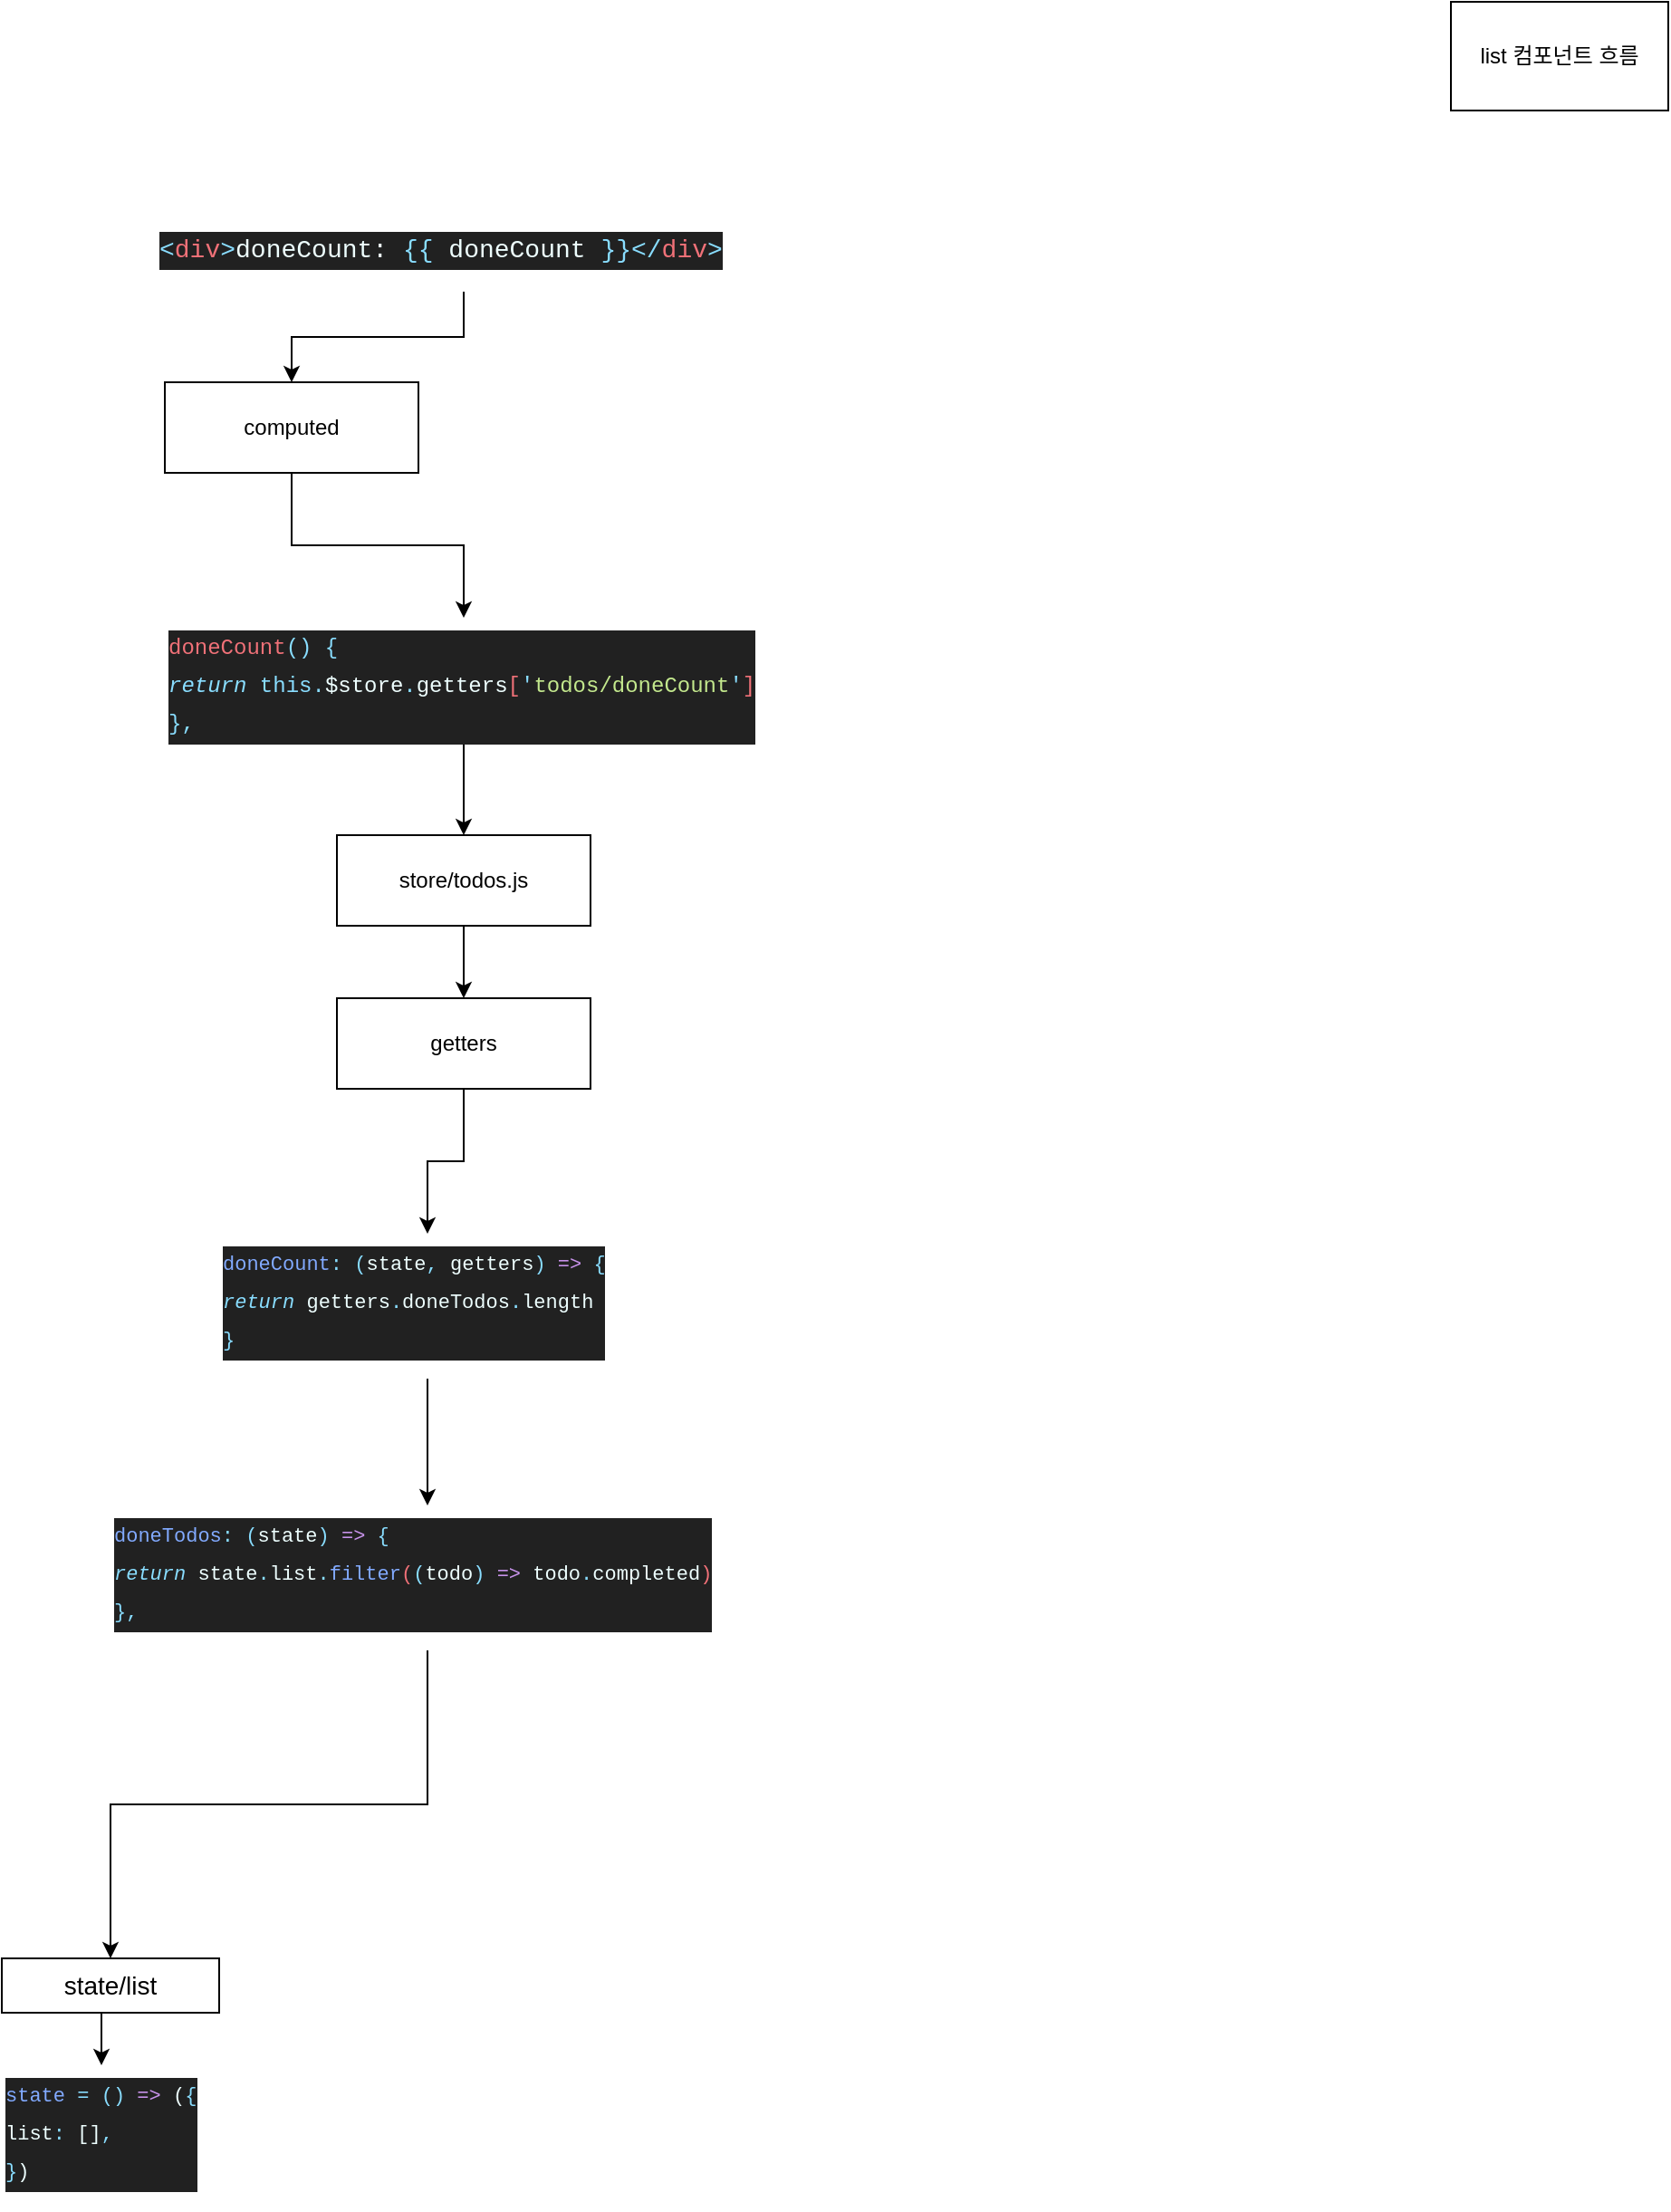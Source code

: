 <mxfile version="13.7.1" type="github">
  <diagram id="yF1qe2Hobf6_NzJUYrz8" name="Page-1">
    <mxGraphModel dx="1613" dy="1167" grid="1" gridSize="10" guides="1" tooltips="1" connect="1" arrows="1" fold="1" page="1" pageScale="1" pageWidth="827" pageHeight="1169" math="0" shadow="0">
      <root>
        <mxCell id="0" />
        <mxCell id="1" parent="0" />
        <mxCell id="9cLJsXvte6oS7nX4Bnyg-1" value="list 컴포넌트 흐름&lt;br&gt;" style="rounded=0;whiteSpace=wrap;html=1;" vertex="1" parent="1">
          <mxGeometry x="-20" y="30" width="120" height="60" as="geometry" />
        </mxCell>
        <mxCell id="9cLJsXvte6oS7nX4Bnyg-7" style="edgeStyle=orthogonalEdgeStyle;rounded=0;orthogonalLoop=1;jettySize=auto;html=1;exitX=0.5;exitY=1;exitDx=0;exitDy=0;" edge="1" parent="1" source="9cLJsXvte6oS7nX4Bnyg-2" target="9cLJsXvte6oS7nX4Bnyg-3">
          <mxGeometry relative="1" as="geometry" />
        </mxCell>
        <mxCell id="9cLJsXvte6oS7nX4Bnyg-2" value="&lt;meta charset=&quot;utf-8&quot;&gt;&lt;div style=&quot;color: rgb(238, 255, 255); background-color: rgb(33, 33, 33); font-family: menlo, monaco, &amp;quot;courier new&amp;quot;, monospace; font-weight: normal; font-size: 14px; line-height: 21px;&quot;&gt;&lt;div&gt;&lt;span style=&quot;color: #89ddff&quot;&gt;&amp;lt;&lt;/span&gt;&lt;span style=&quot;color: #f07178&quot;&gt;div&lt;/span&gt;&lt;span style=&quot;color: #89ddff&quot;&gt;&amp;gt;&lt;/span&gt;&lt;span style=&quot;color: #eeffff&quot;&gt;doneCount: &lt;/span&gt;&lt;span style=&quot;color: #89ddff&quot;&gt;{{&lt;/span&gt;&lt;span style=&quot;color: #eeffff&quot;&gt; doneCount &lt;/span&gt;&lt;span style=&quot;color: #89ddff&quot;&gt;}}&amp;lt;/&lt;/span&gt;&lt;span style=&quot;color: #f07178&quot;&gt;div&lt;/span&gt;&lt;span style=&quot;color: #89ddff&quot;&gt;&amp;gt;&lt;/span&gt;&lt;/div&gt;&lt;/div&gt;" style="text;whiteSpace=wrap;html=1;" vertex="1" parent="1">
          <mxGeometry x="-735" y="150" width="340" height="40" as="geometry" />
        </mxCell>
        <mxCell id="9cLJsXvte6oS7nX4Bnyg-9" style="edgeStyle=orthogonalEdgeStyle;rounded=0;orthogonalLoop=1;jettySize=auto;html=1;" edge="1" parent="1" source="9cLJsXvte6oS7nX4Bnyg-3" target="9cLJsXvte6oS7nX4Bnyg-5">
          <mxGeometry relative="1" as="geometry" />
        </mxCell>
        <mxCell id="9cLJsXvte6oS7nX4Bnyg-3" value="computed" style="rounded=0;whiteSpace=wrap;html=1;" vertex="1" parent="1">
          <mxGeometry x="-730" y="240" width="140" height="50" as="geometry" />
        </mxCell>
        <mxCell id="9cLJsXvte6oS7nX4Bnyg-11" style="edgeStyle=orthogonalEdgeStyle;rounded=0;orthogonalLoop=1;jettySize=auto;html=1;" edge="1" parent="1" source="9cLJsXvte6oS7nX4Bnyg-5" target="9cLJsXvte6oS7nX4Bnyg-10">
          <mxGeometry relative="1" as="geometry" />
        </mxCell>
        <mxCell id="9cLJsXvte6oS7nX4Bnyg-5" value="&lt;div style=&quot;color: rgb(238 , 255 , 255) ; background-color: rgb(33 , 33 , 33) ; font-family: &amp;#34;menlo&amp;#34; , &amp;#34;monaco&amp;#34; , &amp;#34;courier new&amp;#34; , monospace ; font-weight: normal ; line-height: 21px&quot;&gt;&lt;div&gt;&lt;span style=&quot;color: #f07178&quot;&gt;doneCount&lt;/span&gt;&lt;span style=&quot;color: #89ddff&quot;&gt;()&lt;/span&gt;&lt;span style=&quot;color: #eeffff&quot;&gt; &lt;/span&gt;&lt;span style=&quot;color: #89ddff&quot;&gt;{&lt;/span&gt;&lt;/div&gt;&lt;div&gt;&lt;span style=&quot;color: #f07178&quot;&gt;      &lt;/span&gt;&lt;span style=&quot;color: #89ddff ; font-style: italic&quot;&gt;return&lt;/span&gt;&lt;span style=&quot;color: #f07178&quot;&gt; &lt;/span&gt;&lt;span style=&quot;color: #89ddff&quot;&gt;this.&lt;/span&gt;&lt;span style=&quot;color: #eeffff&quot;&gt;$store&lt;/span&gt;&lt;span style=&quot;color: #89ddff&quot;&gt;.&lt;/span&gt;&lt;span style=&quot;color: #eeffff&quot;&gt;getters&lt;/span&gt;&lt;span style=&quot;color: #f07178&quot;&gt;[&lt;/span&gt;&lt;span style=&quot;color: #89ddff&quot;&gt;&#39;&lt;/span&gt;&lt;span style=&quot;color: #c3e88d&quot;&gt;todos/doneCount&lt;/span&gt;&lt;span style=&quot;color: #89ddff&quot;&gt;&#39;&lt;/span&gt;&lt;span style=&quot;color: #f07178&quot;&gt;]&lt;/span&gt;&lt;/div&gt;&lt;div&gt;&lt;span style=&quot;color: #f07178&quot;&gt;    &lt;/span&gt;&lt;span style=&quot;color: #89ddff&quot;&gt;},&lt;/span&gt;&lt;/div&gt;&lt;/div&gt;" style="text;whiteSpace=wrap;html=1;" vertex="1" parent="1">
          <mxGeometry x="-730" y="370" width="330" height="60" as="geometry" />
        </mxCell>
        <mxCell id="9cLJsXvte6oS7nX4Bnyg-13" style="edgeStyle=orthogonalEdgeStyle;rounded=0;orthogonalLoop=1;jettySize=auto;html=1;entryX=0.5;entryY=0;entryDx=0;entryDy=0;" edge="1" parent="1" source="9cLJsXvte6oS7nX4Bnyg-10" target="9cLJsXvte6oS7nX4Bnyg-12">
          <mxGeometry relative="1" as="geometry" />
        </mxCell>
        <mxCell id="9cLJsXvte6oS7nX4Bnyg-10" value="store/todos.js" style="rounded=0;whiteSpace=wrap;html=1;" vertex="1" parent="1">
          <mxGeometry x="-635" y="490" width="140" height="50" as="geometry" />
        </mxCell>
        <mxCell id="9cLJsXvte6oS7nX4Bnyg-15" style="edgeStyle=orthogonalEdgeStyle;rounded=0;orthogonalLoop=1;jettySize=auto;html=1;entryX=0.5;entryY=0;entryDx=0;entryDy=0;" edge="1" parent="1" source="9cLJsXvte6oS7nX4Bnyg-12" target="9cLJsXvte6oS7nX4Bnyg-17">
          <mxGeometry relative="1" as="geometry">
            <mxPoint x="-570" y="690" as="targetPoint" />
          </mxGeometry>
        </mxCell>
        <mxCell id="9cLJsXvte6oS7nX4Bnyg-12" value="getters" style="rounded=0;whiteSpace=wrap;html=1;" vertex="1" parent="1">
          <mxGeometry x="-635" y="580" width="140" height="50" as="geometry" />
        </mxCell>
        <mxCell id="9cLJsXvte6oS7nX4Bnyg-20" style="edgeStyle=orthogonalEdgeStyle;rounded=0;orthogonalLoop=1;jettySize=auto;html=1;" edge="1" parent="1" source="9cLJsXvte6oS7nX4Bnyg-17" target="9cLJsXvte6oS7nX4Bnyg-19">
          <mxGeometry relative="1" as="geometry" />
        </mxCell>
        <mxCell id="9cLJsXvte6oS7nX4Bnyg-17" value="&lt;div style=&quot;color: rgb(238 , 255 , 255) ; background-color: rgb(33 , 33 , 33) ; font-family: &amp;#34;menlo&amp;#34; , &amp;#34;monaco&amp;#34; , &amp;#34;courier new&amp;#34; , monospace ; font-weight: normal ; line-height: 21px ; font-size: 11px&quot;&gt;&lt;div&gt;&lt;span style=&quot;color: #eeffff&quot;&gt;  &lt;/span&gt;&lt;span style=&quot;color: #82aaff&quot;&gt;doneCount&lt;/span&gt;&lt;span style=&quot;color: #89ddff&quot;&gt;:&lt;/span&gt;&lt;span style=&quot;color: #eeffff&quot;&gt; &lt;/span&gt;&lt;span style=&quot;color: #89ddff&quot;&gt;(&lt;/span&gt;&lt;span style=&quot;color: #eeffff&quot;&gt;state&lt;/span&gt;&lt;span style=&quot;color: #89ddff&quot;&gt;,&lt;/span&gt;&lt;span style=&quot;color: #eeffff&quot;&gt; &lt;/span&gt;&lt;span style=&quot;color: #eeffff&quot;&gt;getters&lt;/span&gt;&lt;span style=&quot;color: #89ddff&quot;&gt;)&lt;/span&gt;&lt;span style=&quot;color: #eeffff&quot;&gt; &lt;/span&gt;&lt;span style=&quot;color: #c792ea&quot;&gt;=&amp;gt;&lt;/span&gt;&lt;span style=&quot;color: #eeffff&quot;&gt; &lt;/span&gt;&lt;span style=&quot;color: #89ddff&quot;&gt;{&lt;/span&gt;&lt;/div&gt;&lt;div&gt;&lt;span style=&quot;color: #f07178&quot;&gt;    &lt;/span&gt;&lt;span style=&quot;color: #89ddff ; font-style: italic&quot;&gt;return&lt;/span&gt;&lt;span style=&quot;color: #f07178&quot;&gt; &lt;/span&gt;&lt;span style=&quot;color: #eeffff&quot;&gt;getters&lt;/span&gt;&lt;span style=&quot;color: #89ddff&quot;&gt;.&lt;/span&gt;&lt;span style=&quot;color: #eeffff&quot;&gt;doneTodos&lt;/span&gt;&lt;span style=&quot;color: #89ddff&quot;&gt;.&lt;/span&gt;&lt;span style=&quot;color: #eeffff&quot;&gt;length&lt;/span&gt;&lt;/div&gt;&lt;div&gt;&lt;span style=&quot;color: #f07178&quot;&gt;  &lt;/span&gt;&lt;span style=&quot;color: #89ddff&quot;&gt;}&lt;/span&gt;&lt;/div&gt;&lt;/div&gt;" style="text;whiteSpace=wrap;html=1;" vertex="1" parent="1">
          <mxGeometry x="-700" y="710" width="230" height="80" as="geometry" />
        </mxCell>
        <mxCell id="9cLJsXvte6oS7nX4Bnyg-22" style="edgeStyle=orthogonalEdgeStyle;rounded=0;orthogonalLoop=1;jettySize=auto;html=1;" edge="1" parent="1" source="9cLJsXvte6oS7nX4Bnyg-19" target="9cLJsXvte6oS7nX4Bnyg-21">
          <mxGeometry relative="1" as="geometry" />
        </mxCell>
        <mxCell id="9cLJsXvte6oS7nX4Bnyg-19" value="&lt;div style=&quot;color: rgb(238 , 255 , 255) ; background-color: rgb(33 , 33 , 33) ; font-family: &amp;#34;menlo&amp;#34; , &amp;#34;monaco&amp;#34; , &amp;#34;courier new&amp;#34; , monospace ; font-weight: normal ; line-height: 21px ; font-size: 11px&quot;&gt;&lt;div&gt;&lt;span style=&quot;color: #eeffff&quot;&gt;  &lt;/span&gt;&lt;span style=&quot;color: #82aaff&quot;&gt;doneTodos&lt;/span&gt;&lt;span style=&quot;color: #89ddff&quot;&gt;:&lt;/span&gt;&lt;span style=&quot;color: #eeffff&quot;&gt; &lt;/span&gt;&lt;span style=&quot;color: #89ddff&quot;&gt;(&lt;/span&gt;&lt;span style=&quot;color: #eeffff&quot;&gt;state&lt;/span&gt;&lt;span style=&quot;color: #89ddff&quot;&gt;)&lt;/span&gt;&lt;span style=&quot;color: #eeffff&quot;&gt; &lt;/span&gt;&lt;span style=&quot;color: #c792ea&quot;&gt;=&amp;gt;&lt;/span&gt;&lt;span style=&quot;color: #eeffff&quot;&gt; &lt;/span&gt;&lt;span style=&quot;color: #89ddff&quot;&gt;{&lt;/span&gt;&lt;/div&gt;&lt;div&gt;&lt;span style=&quot;color: #f07178&quot;&gt;    &lt;/span&gt;&lt;span style=&quot;color: #89ddff ; font-style: italic&quot;&gt;return&lt;/span&gt;&lt;span style=&quot;color: #f07178&quot;&gt; &lt;/span&gt;&lt;span style=&quot;color: #eeffff&quot;&gt;state&lt;/span&gt;&lt;span style=&quot;color: #89ddff&quot;&gt;.&lt;/span&gt;&lt;span style=&quot;color: #eeffff&quot;&gt;list&lt;/span&gt;&lt;span style=&quot;color: #89ddff&quot;&gt;.&lt;/span&gt;&lt;span style=&quot;color: #82aaff&quot;&gt;filter&lt;/span&gt;&lt;span style=&quot;color: #f07178&quot;&gt;(&lt;/span&gt;&lt;span style=&quot;color: #89ddff&quot;&gt;(&lt;/span&gt;&lt;span style=&quot;color: #eeffff&quot;&gt;todo&lt;/span&gt;&lt;span style=&quot;color: #89ddff&quot;&gt;)&lt;/span&gt;&lt;span style=&quot;color: #f07178&quot;&gt; &lt;/span&gt;&lt;span style=&quot;color: #c792ea&quot;&gt;=&amp;gt;&lt;/span&gt;&lt;span style=&quot;color: #f07178&quot;&gt; &lt;/span&gt;&lt;span style=&quot;color: #eeffff&quot;&gt;todo&lt;/span&gt;&lt;span style=&quot;color: #89ddff&quot;&gt;.&lt;/span&gt;&lt;span style=&quot;color: #eeffff&quot;&gt;completed&lt;/span&gt;&lt;span style=&quot;color: #f07178&quot;&gt;)&lt;/span&gt;&lt;/div&gt;&lt;div&gt;&lt;span style=&quot;color: #f07178&quot;&gt;  &lt;/span&gt;&lt;span style=&quot;color: #89ddff&quot;&gt;},&lt;/span&gt;&lt;/div&gt;&lt;/div&gt;" style="text;whiteSpace=wrap;html=1;" vertex="1" parent="1">
          <mxGeometry x="-760" y="860" width="350" height="80" as="geometry" />
        </mxCell>
        <mxCell id="9cLJsXvte6oS7nX4Bnyg-24" style="edgeStyle=orthogonalEdgeStyle;rounded=0;orthogonalLoop=1;jettySize=auto;html=1;exitX=0.5;exitY=1;exitDx=0;exitDy=0;entryX=0.5;entryY=0;entryDx=0;entryDy=0;" edge="1" parent="1" source="9cLJsXvte6oS7nX4Bnyg-21" target="9cLJsXvte6oS7nX4Bnyg-23">
          <mxGeometry relative="1" as="geometry" />
        </mxCell>
        <mxCell id="9cLJsXvte6oS7nX4Bnyg-21" value="&lt;font style=&quot;font-size: 14px&quot;&gt;state/list&lt;/font&gt;" style="rounded=0;whiteSpace=wrap;html=1;" vertex="1" parent="1">
          <mxGeometry x="-820" y="1110" width="120" height="30" as="geometry" />
        </mxCell>
        <mxCell id="9cLJsXvte6oS7nX4Bnyg-23" value="&lt;div style=&quot;color: rgb(238 , 255 , 255) ; background-color: rgb(33 , 33 , 33) ; font-family: &amp;#34;menlo&amp;#34; , &amp;#34;monaco&amp;#34; , &amp;#34;courier new&amp;#34; , monospace ; font-weight: normal ; line-height: 21px ; font-size: 11px&quot;&gt;&lt;div&gt;&lt;span style=&quot;color: #eeffff&quot;&gt; &lt;/span&gt;&lt;span style=&quot;color: #82aaff&quot;&gt;state&lt;/span&gt;&lt;span style=&quot;color: #eeffff&quot;&gt; &lt;/span&gt;&lt;span style=&quot;color: #89ddff&quot;&gt;=&lt;/span&gt;&lt;span style=&quot;color: #eeffff&quot;&gt; &lt;/span&gt;&lt;span style=&quot;color: #89ddff&quot;&gt;()&lt;/span&gt;&lt;span style=&quot;color: #eeffff&quot;&gt; &lt;/span&gt;&lt;span style=&quot;color: #c792ea&quot;&gt;=&amp;gt;&lt;/span&gt;&lt;span style=&quot;color: #eeffff&quot;&gt; (&lt;/span&gt;&lt;span style=&quot;color: #89ddff&quot;&gt;{&lt;/span&gt;&lt;/div&gt;&lt;div&gt;&lt;span style=&quot;color: #eeffff&quot;&gt;  &lt;/span&gt;&lt;span style=&quot;color: #eeffff&quot;&gt;list&lt;/span&gt;&lt;span style=&quot;color: #89ddff&quot;&gt;:&lt;/span&gt;&lt;span style=&quot;color: #eeffff&quot;&gt; []&lt;/span&gt;&lt;span style=&quot;color: #89ddff&quot;&gt;,&lt;/span&gt;&lt;/div&gt;&lt;div&gt;&lt;span style=&quot;color: #89ddff&quot;&gt;}&lt;/span&gt;&lt;span style=&quot;color: #eeffff&quot;&gt;)&lt;/span&gt;&lt;/div&gt;&lt;/div&gt;" style="text;whiteSpace=wrap;html=1;" vertex="1" parent="1">
          <mxGeometry x="-820" y="1169" width="110" height="80" as="geometry" />
        </mxCell>
      </root>
    </mxGraphModel>
  </diagram>
</mxfile>

